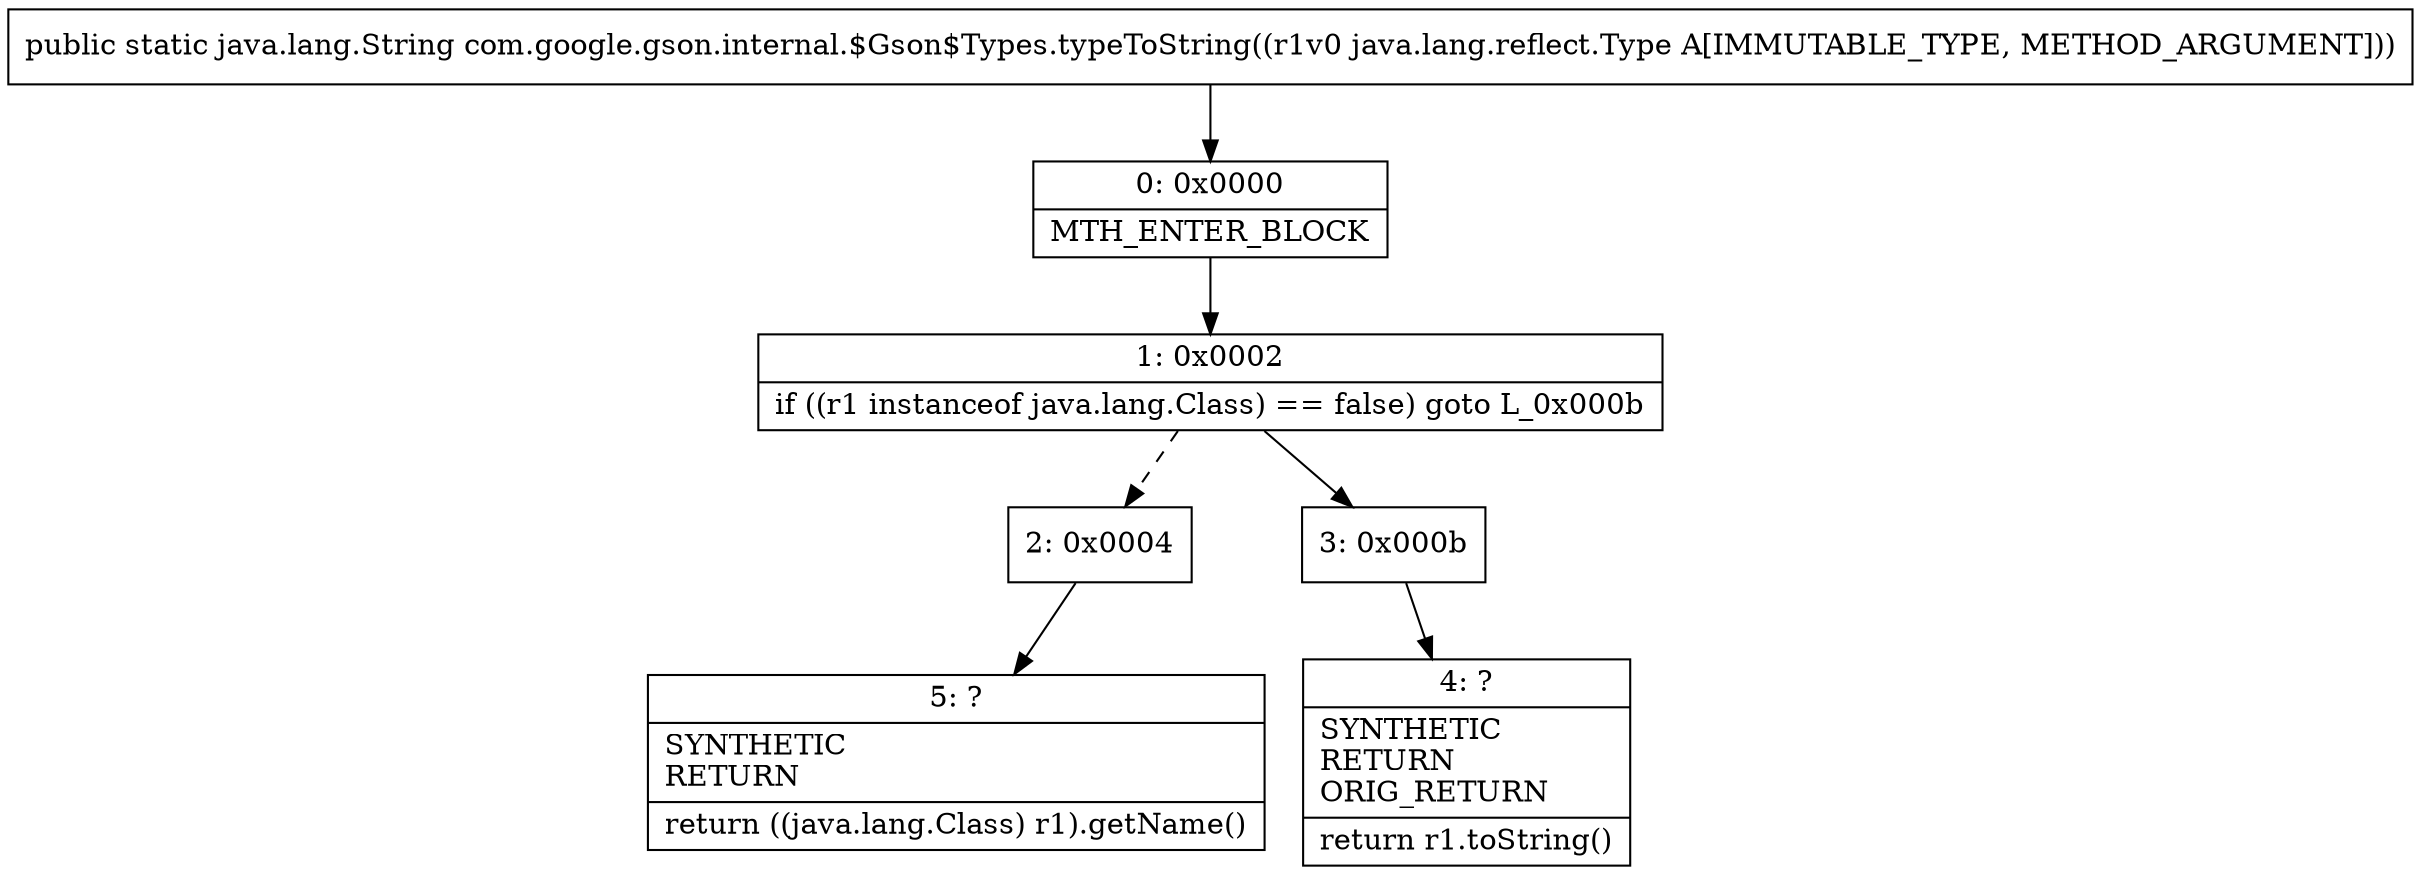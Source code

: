 digraph "CFG forcom.google.gson.internal.$Gson$Types.typeToString(Ljava\/lang\/reflect\/Type;)Ljava\/lang\/String;" {
Node_0 [shape=record,label="{0\:\ 0x0000|MTH_ENTER_BLOCK\l}"];
Node_1 [shape=record,label="{1\:\ 0x0002|if ((r1 instanceof java.lang.Class) == false) goto L_0x000b\l}"];
Node_2 [shape=record,label="{2\:\ 0x0004}"];
Node_3 [shape=record,label="{3\:\ 0x000b}"];
Node_4 [shape=record,label="{4\:\ ?|SYNTHETIC\lRETURN\lORIG_RETURN\l|return r1.toString()\l}"];
Node_5 [shape=record,label="{5\:\ ?|SYNTHETIC\lRETURN\l|return ((java.lang.Class) r1).getName()\l}"];
MethodNode[shape=record,label="{public static java.lang.String com.google.gson.internal.$Gson$Types.typeToString((r1v0 java.lang.reflect.Type A[IMMUTABLE_TYPE, METHOD_ARGUMENT])) }"];
MethodNode -> Node_0;
Node_0 -> Node_1;
Node_1 -> Node_2[style=dashed];
Node_1 -> Node_3;
Node_2 -> Node_5;
Node_3 -> Node_4;
}

